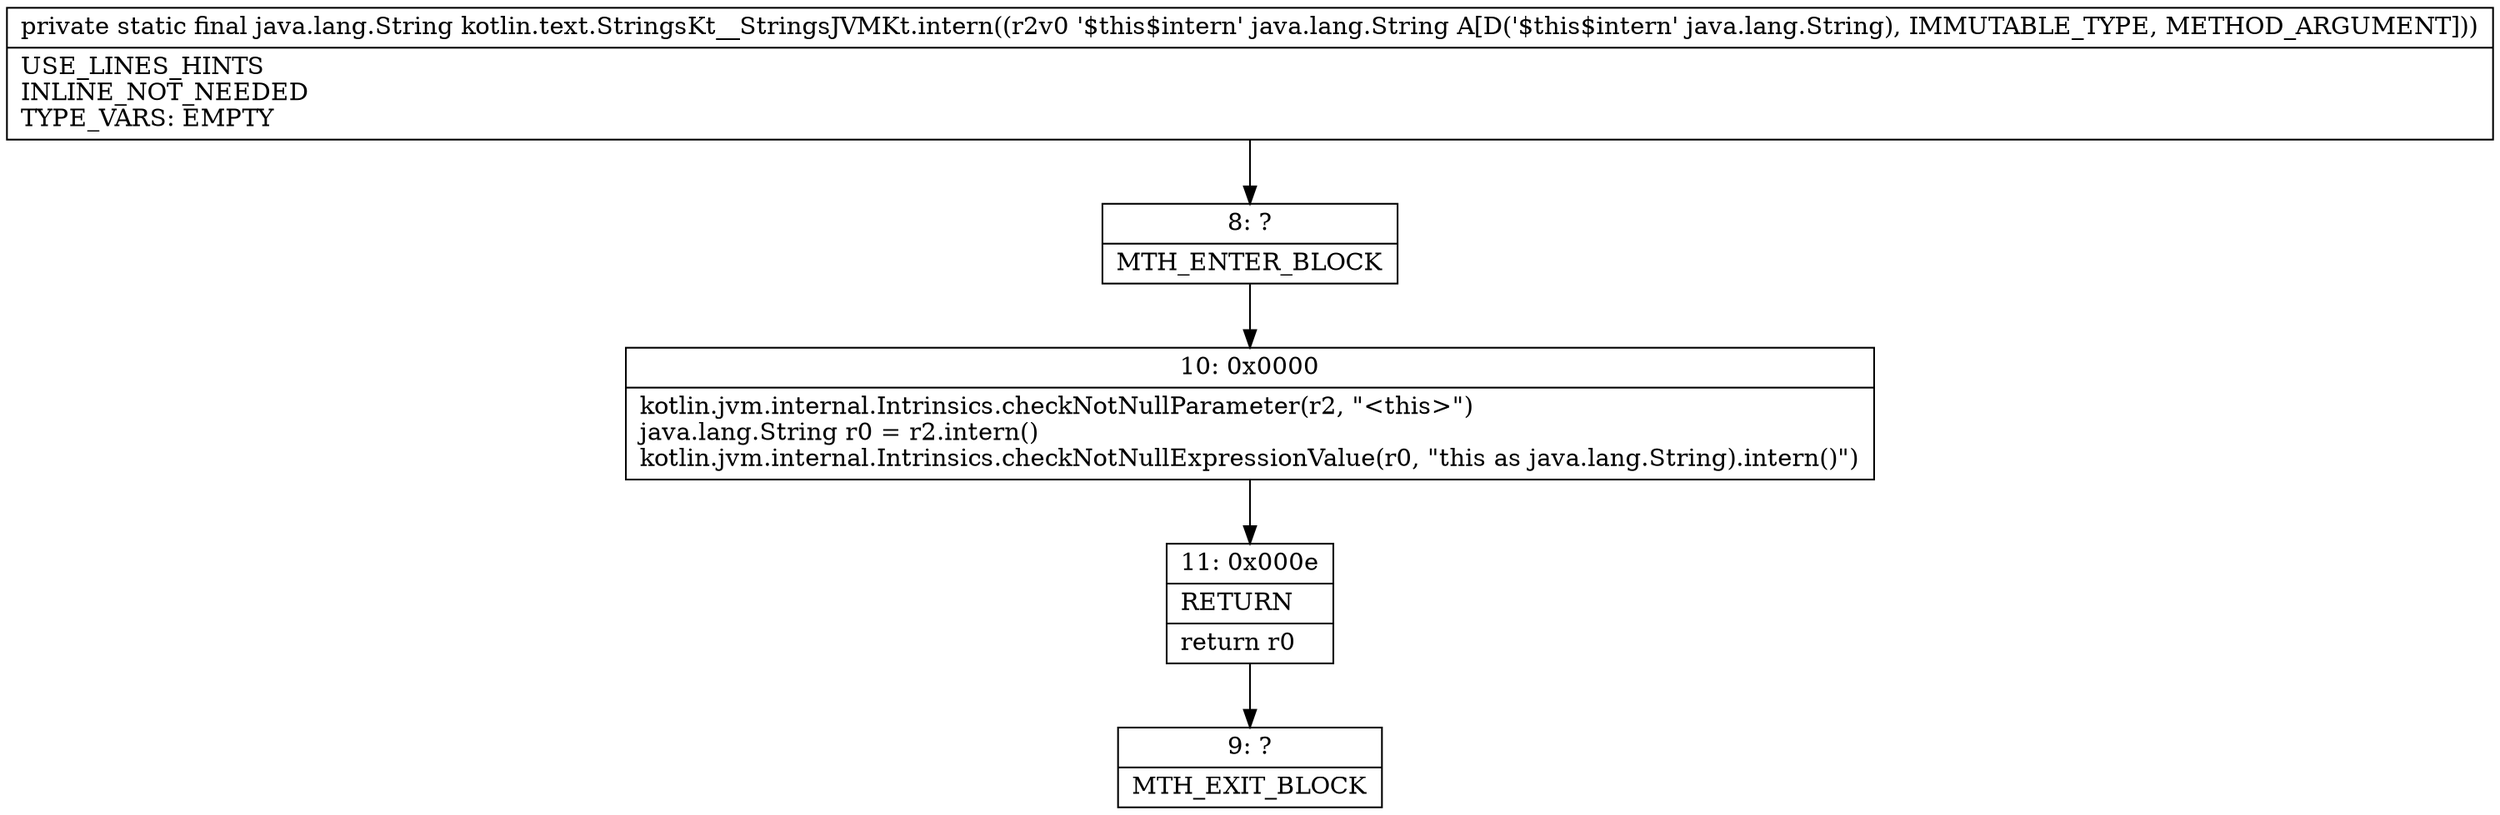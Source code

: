 digraph "CFG forkotlin.text.StringsKt__StringsJVMKt.intern(Ljava\/lang\/String;)Ljava\/lang\/String;" {
Node_8 [shape=record,label="{8\:\ ?|MTH_ENTER_BLOCK\l}"];
Node_10 [shape=record,label="{10\:\ 0x0000|kotlin.jvm.internal.Intrinsics.checkNotNullParameter(r2, \"\<this\>\")\ljava.lang.String r0 = r2.intern()\lkotlin.jvm.internal.Intrinsics.checkNotNullExpressionValue(r0, \"this as java.lang.String).intern()\")\l}"];
Node_11 [shape=record,label="{11\:\ 0x000e|RETURN\l|return r0\l}"];
Node_9 [shape=record,label="{9\:\ ?|MTH_EXIT_BLOCK\l}"];
MethodNode[shape=record,label="{private static final java.lang.String kotlin.text.StringsKt__StringsJVMKt.intern((r2v0 '$this$intern' java.lang.String A[D('$this$intern' java.lang.String), IMMUTABLE_TYPE, METHOD_ARGUMENT]))  | USE_LINES_HINTS\lINLINE_NOT_NEEDED\lTYPE_VARS: EMPTY\l}"];
MethodNode -> Node_8;Node_8 -> Node_10;
Node_10 -> Node_11;
Node_11 -> Node_9;
}

